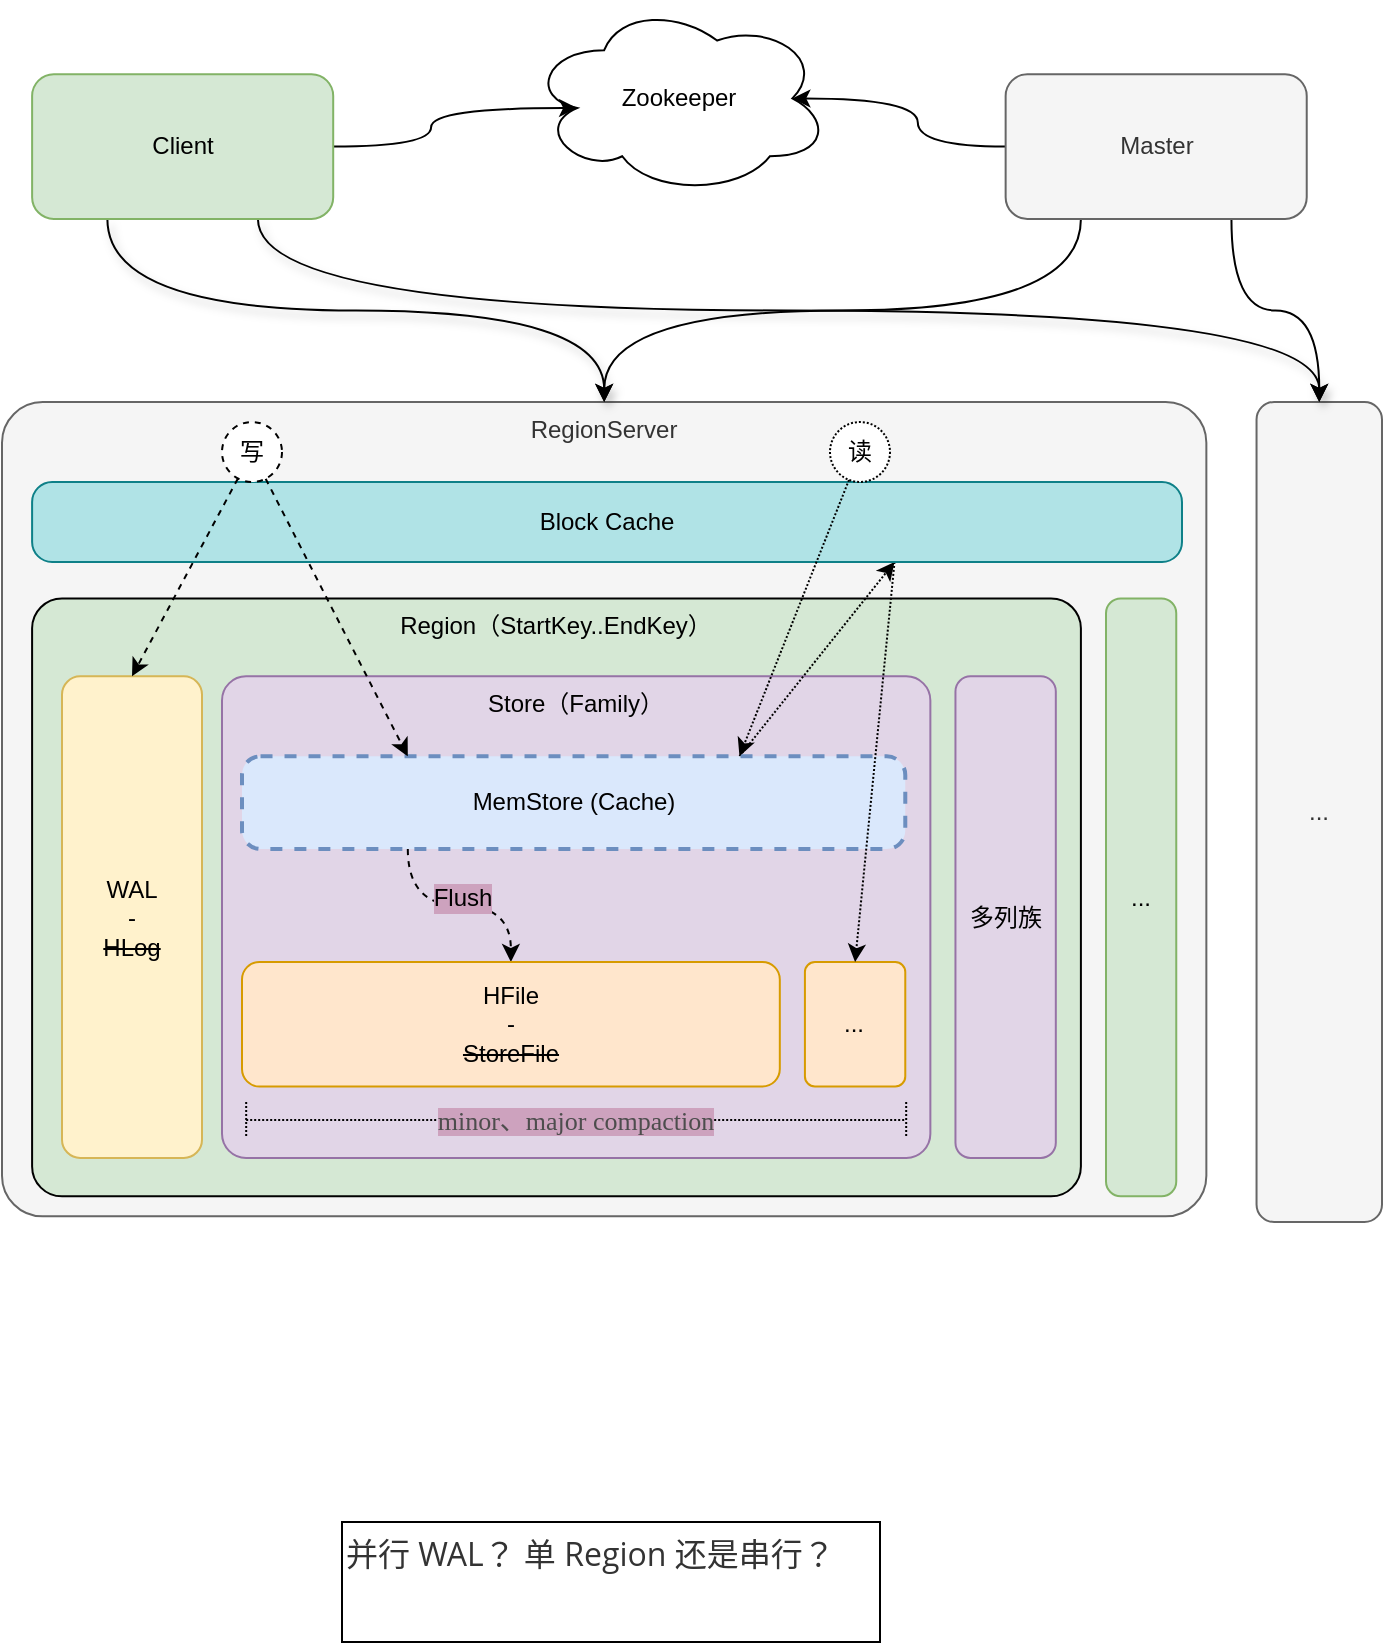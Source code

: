 <mxfile version="12.6.5" type="device" pages="3"><diagram id="x5Qy75qz7HgyIoZW1SED" name="HBase 架构"><mxGraphModel dx="925" dy="632" grid="1" gridSize="10" guides="1" tooltips="1" connect="1" arrows="1" fold="1" page="1" pageScale="1" pageWidth="827" pageHeight="1169" math="0" shadow="0"><root><mxCell id="sDb6rMhIjNrGV2ftok7J-0"/><mxCell id="sDb6rMhIjNrGV2ftok7J-1" parent="sDb6rMhIjNrGV2ftok7J-0"/><mxCell id="8ezQi5GakEse2IJ5jiwj-0" value="RegionServer" style="rounded=1;whiteSpace=wrap;html=1;align=center;verticalAlign=top;fontSize=12;arcSize=5;fillColor=#f5f5f5;strokeColor=#666666;fontColor=#333333;" parent="sDb6rMhIjNrGV2ftok7J-1" vertex="1"><mxGeometry x="60" y="420" width="602.18" height="407.18" as="geometry"/></mxCell><mxCell id="8ezQi5GakEse2IJ5jiwj-1" value="Region（StartKey..EndKey）" style="rounded=1;whiteSpace=wrap;html=1;align=center;verticalAlign=top;fontSize=12;arcSize=5;fillColor=#d5e8d4;strokeColor=#000000;" parent="sDb6rMhIjNrGV2ftok7J-1" vertex="1"><mxGeometry x="75.05" y="518.21" width="524.4" height="298.97" as="geometry"/></mxCell><mxCell id="8ezQi5GakEse2IJ5jiwj-2" value="..." style="rounded=1;whiteSpace=wrap;html=1;align=center;verticalAlign=middle;fontSize=12;arcSize=21;fillColor=#d5e8d4;strokeColor=#82b366;" parent="sDb6rMhIjNrGV2ftok7J-1" vertex="1"><mxGeometry x="612" y="518.21" width="35.13" height="298.97" as="geometry"/></mxCell><mxCell id="8ezQi5GakEse2IJ5jiwj-9" value="..." style="rounded=1;whiteSpace=wrap;html=1;align=center;verticalAlign=middle;fontSize=12;arcSize=14;fillColor=#f5f5f5;strokeColor=#666666;fontColor=#333333;" parent="sDb6rMhIjNrGV2ftok7J-1" vertex="1"><mxGeometry x="687.27" y="420" width="62.73" height="410" as="geometry"/></mxCell><mxCell id="8ezQi5GakEse2IJ5jiwj-13" value="Zookeeper" style="ellipse;shape=cloud;whiteSpace=wrap;html=1;fontSize=12;align=center;" parent="sDb6rMhIjNrGV2ftok7J-1" vertex="1"><mxGeometry x="323.455" y="220" width="150.545" height="96.41" as="geometry"/></mxCell><mxCell id="8ezQi5GakEse2IJ5jiwj-20" style="edgeStyle=orthogonalEdgeStyle;curved=1;rounded=0;orthogonalLoop=1;jettySize=auto;html=1;exitX=0.25;exitY=1;exitDx=0;exitDy=0;entryX=0.5;entryY=0;entryDx=0;entryDy=0;fontSize=12;comic=0;shadow=1;" parent="sDb6rMhIjNrGV2ftok7J-1" source="8ezQi5GakEse2IJ5jiwj-14" target="8ezQi5GakEse2IJ5jiwj-0" edge="1"><mxGeometry relative="1" as="geometry"/></mxCell><mxCell id="8ezQi5GakEse2IJ5jiwj-21" style="edgeStyle=orthogonalEdgeStyle;curved=1;rounded=0;orthogonalLoop=1;jettySize=auto;html=1;exitX=0.75;exitY=1;exitDx=0;exitDy=0;entryX=0.5;entryY=0;entryDx=0;entryDy=0;fontSize=12;comic=0;shadow=1;" parent="sDb6rMhIjNrGV2ftok7J-1" source="8ezQi5GakEse2IJ5jiwj-14" target="8ezQi5GakEse2IJ5jiwj-9" edge="1"><mxGeometry relative="1" as="geometry"/></mxCell><mxCell id="8ezQi5GakEse2IJ5jiwj-22" style="edgeStyle=orthogonalEdgeStyle;curved=1;rounded=0;orthogonalLoop=1;jettySize=auto;html=1;exitX=1;exitY=0.5;exitDx=0;exitDy=0;entryX=0.16;entryY=0.55;entryDx=0;entryDy=0;entryPerimeter=0;fontSize=12;" parent="sDb6rMhIjNrGV2ftok7J-1" source="8ezQi5GakEse2IJ5jiwj-14" target="8ezQi5GakEse2IJ5jiwj-13" edge="1"><mxGeometry relative="1" as="geometry"/></mxCell><mxCell id="8ezQi5GakEse2IJ5jiwj-14" value="Client" style="rounded=1;whiteSpace=wrap;html=1;fontSize=12;align=center;fillColor=#d5e8d4;strokeColor=#82b366;" parent="sDb6rMhIjNrGV2ftok7J-1" vertex="1"><mxGeometry x="75.055" y="256.154" width="150.545" height="72.308" as="geometry"/></mxCell><mxCell id="8ezQi5GakEse2IJ5jiwj-18" style="edgeStyle=orthogonalEdgeStyle;rounded=0;orthogonalLoop=1;jettySize=auto;html=1;exitX=0.25;exitY=1;exitDx=0;exitDy=0;entryX=0.5;entryY=0;entryDx=0;entryDy=0;fontSize=12;curved=1;" parent="sDb6rMhIjNrGV2ftok7J-1" source="8ezQi5GakEse2IJ5jiwj-17" target="8ezQi5GakEse2IJ5jiwj-0" edge="1"><mxGeometry relative="1" as="geometry"/></mxCell><mxCell id="8ezQi5GakEse2IJ5jiwj-19" style="rounded=0;orthogonalLoop=1;jettySize=auto;html=1;exitX=0.75;exitY=1;exitDx=0;exitDy=0;entryX=0.5;entryY=0;entryDx=0;entryDy=0;fontSize=12;edgeStyle=orthogonalEdgeStyle;elbow=vertical;curved=1;" parent="sDb6rMhIjNrGV2ftok7J-1" source="8ezQi5GakEse2IJ5jiwj-17" target="8ezQi5GakEse2IJ5jiwj-9" edge="1"><mxGeometry relative="1" as="geometry"/></mxCell><mxCell id="8ezQi5GakEse2IJ5jiwj-23" style="edgeStyle=orthogonalEdgeStyle;curved=1;rounded=0;orthogonalLoop=1;jettySize=auto;html=1;exitX=0;exitY=0.5;exitDx=0;exitDy=0;entryX=0.875;entryY=0.5;entryDx=0;entryDy=0;entryPerimeter=0;fontSize=12;" parent="sDb6rMhIjNrGV2ftok7J-1" source="8ezQi5GakEse2IJ5jiwj-17" target="8ezQi5GakEse2IJ5jiwj-13" edge="1"><mxGeometry relative="1" as="geometry"/></mxCell><mxCell id="8ezQi5GakEse2IJ5jiwj-17" value="Master" style="rounded=1;whiteSpace=wrap;html=1;fontSize=12;align=center;fillColor=#f5f5f5;strokeColor=#666666;fontColor=#333333;" parent="sDb6rMhIjNrGV2ftok7J-1" vertex="1"><mxGeometry x="561.818" y="256.154" width="150.545" height="72.308" as="geometry"/></mxCell><mxCell id="8ezQi5GakEse2IJ5jiwj-25" value="&lt;span style=&quot;color: rgb(51 , 51 , 51) ; font-family: &amp;#34;open sans&amp;#34; , &amp;#34;clear sans&amp;#34; , &amp;#34;helvetica neue&amp;#34; , &amp;#34;helvetica&amp;#34; , &amp;#34;arial&amp;#34; , sans-serif ; font-size: 16px ; white-space: pre-wrap ; background-color: rgb(255 , 255 , 255)&quot;&gt;&lt;br&gt;&lt;/span&gt;" style="text;html=1;align=left;verticalAlign=top;resizable=0;points=[];autosize=1;fontSize=12;" parent="sDb6rMhIjNrGV2ftok7J-1" vertex="1"><mxGeometry x="140" y="900" width="20" height="20" as="geometry"/></mxCell><mxCell id="8ezQi5GakEse2IJ5jiwj-3" value="WAL&lt;br&gt;-&lt;br&gt;&lt;strike&gt;HLog&lt;/strike&gt;" style="rounded=1;whiteSpace=wrap;html=1;align=center;verticalAlign=middle;fontSize=12;arcSize=13;fillColor=#fff2cc;strokeColor=#d6b656;" parent="sDb6rMhIjNrGV2ftok7J-1" vertex="1"><mxGeometry x="90" y="557.18" width="70" height="240.77" as="geometry"/></mxCell><mxCell id="8ezQi5GakEse2IJ5jiwj-4" value="Store（Family）" style="rounded=1;whiteSpace=wrap;html=1;align=center;verticalAlign=top;fontSize=12;arcSize=5;fillColor=#e1d5e7;strokeColor=#9673a6;" parent="sDb6rMhIjNrGV2ftok7J-1" vertex="1"><mxGeometry x="170" y="557.18" width="354.18" height="240.77" as="geometry"/></mxCell><mxCell id="8ezQi5GakEse2IJ5jiwj-5" value="多列族" style="rounded=1;whiteSpace=wrap;html=1;align=center;verticalAlign=middle;fontSize=12;arcSize=15;fillColor=#e1d5e7;strokeColor=#9673a6;" parent="sDb6rMhIjNrGV2ftok7J-1" vertex="1"><mxGeometry x="536.728" y="557.18" width="50.182" height="240.77" as="geometry"/></mxCell><mxCell id="8ezQi5GakEse2IJ5jiwj-27" value="" style="edgeStyle=orthogonalEdgeStyle;curved=1;rounded=0;comic=0;orthogonalLoop=1;jettySize=auto;html=1;shadow=0;dashed=1;strokeWidth=1;fontSize=12;exitX=0.25;exitY=1;exitDx=0;exitDy=0;" parent="sDb6rMhIjNrGV2ftok7J-1" source="8ezQi5GakEse2IJ5jiwj-6" target="8ezQi5GakEse2IJ5jiwj-7" edge="1"><mxGeometry relative="1" as="geometry"/></mxCell><mxCell id="8ezQi5GakEse2IJ5jiwj-28" value="Flush" style="text;html=1;align=center;verticalAlign=middle;resizable=0;points=[];labelBackgroundColor=#CDA2BE;fontSize=12;" parent="8ezQi5GakEse2IJ5jiwj-27" vertex="1" connectable="0"><mxGeometry x="-0.341" y="-5" relative="1" as="geometry"><mxPoint x="19.49" y="-9.03" as="offset"/></mxGeometry></mxCell><mxCell id="faUF4HaS7rzguAphf0sW-3" style="rounded=0;orthogonalLoop=1;jettySize=auto;html=1;exitX=0.75;exitY=0;exitDx=0;exitDy=0;entryX=0.75;entryY=1;entryDx=0;entryDy=0;strokeColor=#000000;dashed=1;dashPattern=1 1;" edge="1" parent="sDb6rMhIjNrGV2ftok7J-1" source="8ezQi5GakEse2IJ5jiwj-6" target="faUF4HaS7rzguAphf0sW-0"><mxGeometry relative="1" as="geometry"/></mxCell><mxCell id="8ezQi5GakEse2IJ5jiwj-6" value="MemStore (Cache)" style="rounded=1;whiteSpace=wrap;html=1;align=center;verticalAlign=middle;fontSize=12;arcSize=20;fillColor=#dae8fc;strokeColor=#6c8ebf;gradientColor=none;strokeWidth=2;dashed=1;" parent="sDb6rMhIjNrGV2ftok7J-1" vertex="1"><mxGeometry x="180" y="597.18" width="331.64" height="46.3" as="geometry"/></mxCell><mxCell id="8ezQi5GakEse2IJ5jiwj-7" value="HFile&lt;br&gt;-&lt;br&gt;&lt;strike&gt;StoreFile&lt;/strike&gt;" style="rounded=1;whiteSpace=wrap;html=1;align=center;verticalAlign=middle;fontSize=12;arcSize=14;fillColor=#ffe6cc;strokeColor=#d79b00;" parent="sDb6rMhIjNrGV2ftok7J-1" vertex="1"><mxGeometry x="180" y="700" width="268.91" height="62.25" as="geometry"/></mxCell><mxCell id="8ezQi5GakEse2IJ5jiwj-8" value="..." style="rounded=1;whiteSpace=wrap;html=1;align=center;verticalAlign=middle;fontSize=12;arcSize=10;fillColor=#ffe6cc;strokeColor=#d79b00;" parent="sDb6rMhIjNrGV2ftok7J-1" vertex="1"><mxGeometry x="461.46" y="700" width="50.18" height="62.25" as="geometry"/></mxCell><mxCell id="8ezQi5GakEse2IJ5jiwj-29" value="&lt;p&gt;&lt;span style=&quot;white-space: normal ; color: rgb(77 , 77 , 77) ; background-color: rgb(205 , 162 , 190)&quot;&gt;&lt;font face=&quot;Verdana&quot; style=&quot;font-size: 13px&quot;&gt;minor、major compaction&lt;/font&gt;&lt;/span&gt;&lt;/p&gt;" style="shape=crossbar;whiteSpace=wrap;html=1;rounded=1;dashed=1;strokeWidth=1;gradientColor=none;fontSize=12;align=center;dashPattern=1 1;" parent="sDb6rMhIjNrGV2ftok7J-1" vertex="1"><mxGeometry x="182.09" y="770" width="330" height="18" as="geometry"/></mxCell><mxCell id="faUF4HaS7rzguAphf0sW-4" style="orthogonalLoop=1;jettySize=auto;html=1;exitX=0.75;exitY=1;exitDx=0;exitDy=0;entryX=0.5;entryY=0;entryDx=0;entryDy=0;strokeColor=#000000;dashed=1;dashPattern=1 1;" edge="1" parent="sDb6rMhIjNrGV2ftok7J-1" source="faUF4HaS7rzguAphf0sW-0" target="8ezQi5GakEse2IJ5jiwj-8"><mxGeometry relative="1" as="geometry"/></mxCell><mxCell id="faUF4HaS7rzguAphf0sW-0" value="Block Cache" style="rounded=1;whiteSpace=wrap;html=1;align=center;verticalAlign=middle;fontSize=12;arcSize=25;fillColor=#b0e3e6;strokeColor=#0e8088;" vertex="1" parent="sDb6rMhIjNrGV2ftok7J-1"><mxGeometry x="75.05" y="460" width="574.95" height="40" as="geometry"/></mxCell><mxCell id="faUF4HaS7rzguAphf0sW-2" style="rounded=0;orthogonalLoop=1;jettySize=auto;html=1;entryX=0.75;entryY=0;entryDx=0;entryDy=0;strokeColor=#000000;dashed=1;dashPattern=1 1;" edge="1" parent="sDb6rMhIjNrGV2ftok7J-1" source="faUF4HaS7rzguAphf0sW-11" target="8ezQi5GakEse2IJ5jiwj-6"><mxGeometry relative="1" as="geometry"/></mxCell><mxCell id="faUF4HaS7rzguAphf0sW-5" style="orthogonalLoop=1;jettySize=auto;html=1;entryX=0.5;entryY=0;entryDx=0;entryDy=0;dashed=1;" edge="1" parent="sDb6rMhIjNrGV2ftok7J-1" source="faUF4HaS7rzguAphf0sW-10" target="8ezQi5GakEse2IJ5jiwj-3"><mxGeometry relative="1" as="geometry"/></mxCell><mxCell id="faUF4HaS7rzguAphf0sW-6" style="orthogonalLoop=1;jettySize=auto;html=1;entryX=0.25;entryY=0;entryDx=0;entryDy=0;dashed=1;" edge="1" parent="sDb6rMhIjNrGV2ftok7J-1" source="faUF4HaS7rzguAphf0sW-10" target="8ezQi5GakEse2IJ5jiwj-6"><mxGeometry relative="1" as="geometry"/></mxCell><mxCell id="faUF4HaS7rzguAphf0sW-10" value="写" style="ellipse;whiteSpace=wrap;html=1;aspect=fixed;strokeColor=#000000;dashed=1;" vertex="1" parent="sDb6rMhIjNrGV2ftok7J-1"><mxGeometry x="170" y="430" width="30" height="30" as="geometry"/></mxCell><mxCell id="faUF4HaS7rzguAphf0sW-11" value="读" style="ellipse;whiteSpace=wrap;html=1;aspect=fixed;strokeColor=#000000;dashed=1;dashPattern=1 1;" vertex="1" parent="sDb6rMhIjNrGV2ftok7J-1"><mxGeometry x="474.0" y="430" width="30" height="30" as="geometry"/></mxCell><mxCell id="e-q19kyV-Ic4iOUq-xRs-0" value="&lt;span style=&quot;color: rgb(51 , 51 , 51) ; font-family: &amp;#34;open sans&amp;#34; , &amp;#34;clear sans&amp;#34; , &amp;#34;helvetica neue&amp;#34; , &amp;#34;helvetica&amp;#34; , &amp;#34;arial&amp;#34; , sans-serif ; font-size: 16px ; white-space: pre-wrap ; background-color: rgb(255 , 255 , 255)&quot;&gt;并行 WAL？ 单 Region 还是串行？&lt;/span&gt;&lt;br style=&quot;color: rgb(51 , 51 , 51) ; font-family: &amp;#34;open sans&amp;#34; , &amp;#34;clear sans&amp;#34; , &amp;#34;helvetica neue&amp;#34; , &amp;#34;helvetica&amp;#34; , &amp;#34;arial&amp;#34; , sans-serif ; font-size: 16px ; white-space: pre-wrap&quot;&gt;" style="rounded=0;whiteSpace=wrap;html=1;strokeColor=#000000;align=left;verticalAlign=top;" vertex="1" parent="sDb6rMhIjNrGV2ftok7J-1"><mxGeometry x="230" y="980" width="269" height="60" as="geometry"/></mxCell></root></mxGraphModel></diagram><diagram id="jRgra_NYpxYIThFn69K4" name="HBase 写入流程"><mxGraphModel dx="786" dy="537" grid="1" gridSize="10" guides="1" tooltips="1" connect="1" arrows="1" fold="1" page="1" pageScale="1" pageWidth="827" pageHeight="1169" math="0" shadow="0"><root><mxCell id="0"/><mxCell id="1" parent="0"/><mxCell id="QIKjpZcTiNchwSE_1PGT-1" value="WAL&lt;br&gt;&lt;br&gt;Write-Ahead Logging" style="rounded=1;whiteSpace=wrap;html=1;" parent="1" vertex="1"><mxGeometry x="320" y="190" width="120" height="60" as="geometry"/></mxCell><mxCell id="QIKjpZcTiNchwSE_1PGT-2" value="MemStore" style="rounded=1;whiteSpace=wrap;html=1;" parent="1" vertex="1"><mxGeometry x="320" y="290" width="120" height="60" as="geometry"/></mxCell><mxCell id="Xm_lcHZMQPOXuccVJVEB-1" value="FS" style="rounded=1;whiteSpace=wrap;html=1;" parent="1" vertex="1"><mxGeometry x="320" y="390" width="120" height="60" as="geometry"/></mxCell><mxCell id="Xm_lcHZMQPOXuccVJVEB-2" value="Client" style="rounded=1;whiteSpace=wrap;html=1;" parent="1" vertex="1"><mxGeometry x="120" y="130" width="120" height="60" as="geometry"/></mxCell></root></mxGraphModel></diagram><diagram id="fZJnGyuIIZ338q9bT2jx" name="HBase 读取流程"><mxGraphModel dx="786" dy="537" grid="1" gridSize="10" guides="1" tooltips="1" connect="1" arrows="1" fold="1" page="1" pageScale="1" pageWidth="827" pageHeight="1169" math="0" shadow="0"><root><mxCell id="V2Ji0nHLQXFlKdBteJZD-0"/><mxCell id="V2Ji0nHLQXFlKdBteJZD-1" parent="V2Ji0nHLQXFlKdBteJZD-0"/></root></mxGraphModel></diagram></mxfile>